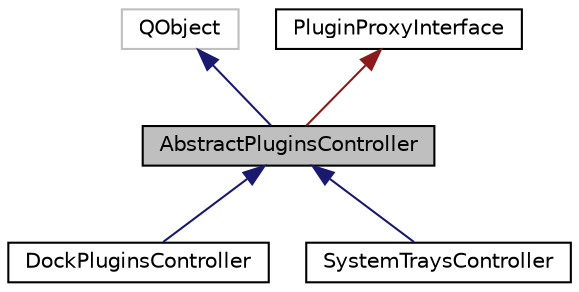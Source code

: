 digraph "AbstractPluginsController"
{
  edge [fontname="Helvetica",fontsize="10",labelfontname="Helvetica",labelfontsize="10"];
  node [fontname="Helvetica",fontsize="10",shape=record];
  Node0 [label="AbstractPluginsController",height=0.2,width=0.4,color="black", fillcolor="grey75", style="filled", fontcolor="black"];
  Node1 -> Node0 [dir="back",color="midnightblue",fontsize="10",style="solid",fontname="Helvetica"];
  Node1 [label="QObject",height=0.2,width=0.4,color="grey75", fillcolor="white", style="filled"];
  Node2 -> Node0 [dir="back",color="firebrick4",fontsize="10",style="solid",fontname="Helvetica"];
  Node2 [label="PluginProxyInterface",height=0.2,width=0.4,color="black", fillcolor="white", style="filled",URL="$class_plugin_proxy_interface.html"];
  Node0 -> Node3 [dir="back",color="midnightblue",fontsize="10",style="solid",fontname="Helvetica"];
  Node3 [label="DockPluginsController",height=0.2,width=0.4,color="black", fillcolor="white", style="filled",URL="$class_dock_plugins_controller.html"];
  Node0 -> Node4 [dir="back",color="midnightblue",fontsize="10",style="solid",fontname="Helvetica"];
  Node4 [label="SystemTraysController",height=0.2,width=0.4,color="black", fillcolor="white", style="filled",URL="$class_system_trays_controller.html"];
}
